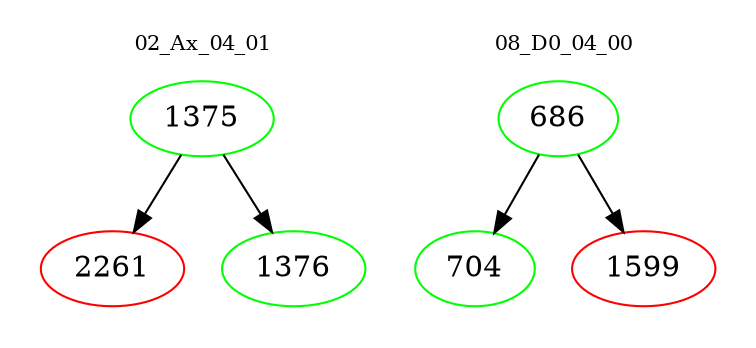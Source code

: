 digraph{
subgraph cluster_0 {
color = white
label = "02_Ax_04_01";
fontsize=10;
T0_1375 [label="1375", color="green"]
T0_1375 -> T0_2261 [color="black"]
T0_2261 [label="2261", color="red"]
T0_1375 -> T0_1376 [color="black"]
T0_1376 [label="1376", color="green"]
}
subgraph cluster_1 {
color = white
label = "08_D0_04_00";
fontsize=10;
T1_686 [label="686", color="green"]
T1_686 -> T1_704 [color="black"]
T1_704 [label="704", color="green"]
T1_686 -> T1_1599 [color="black"]
T1_1599 [label="1599", color="red"]
}
}
